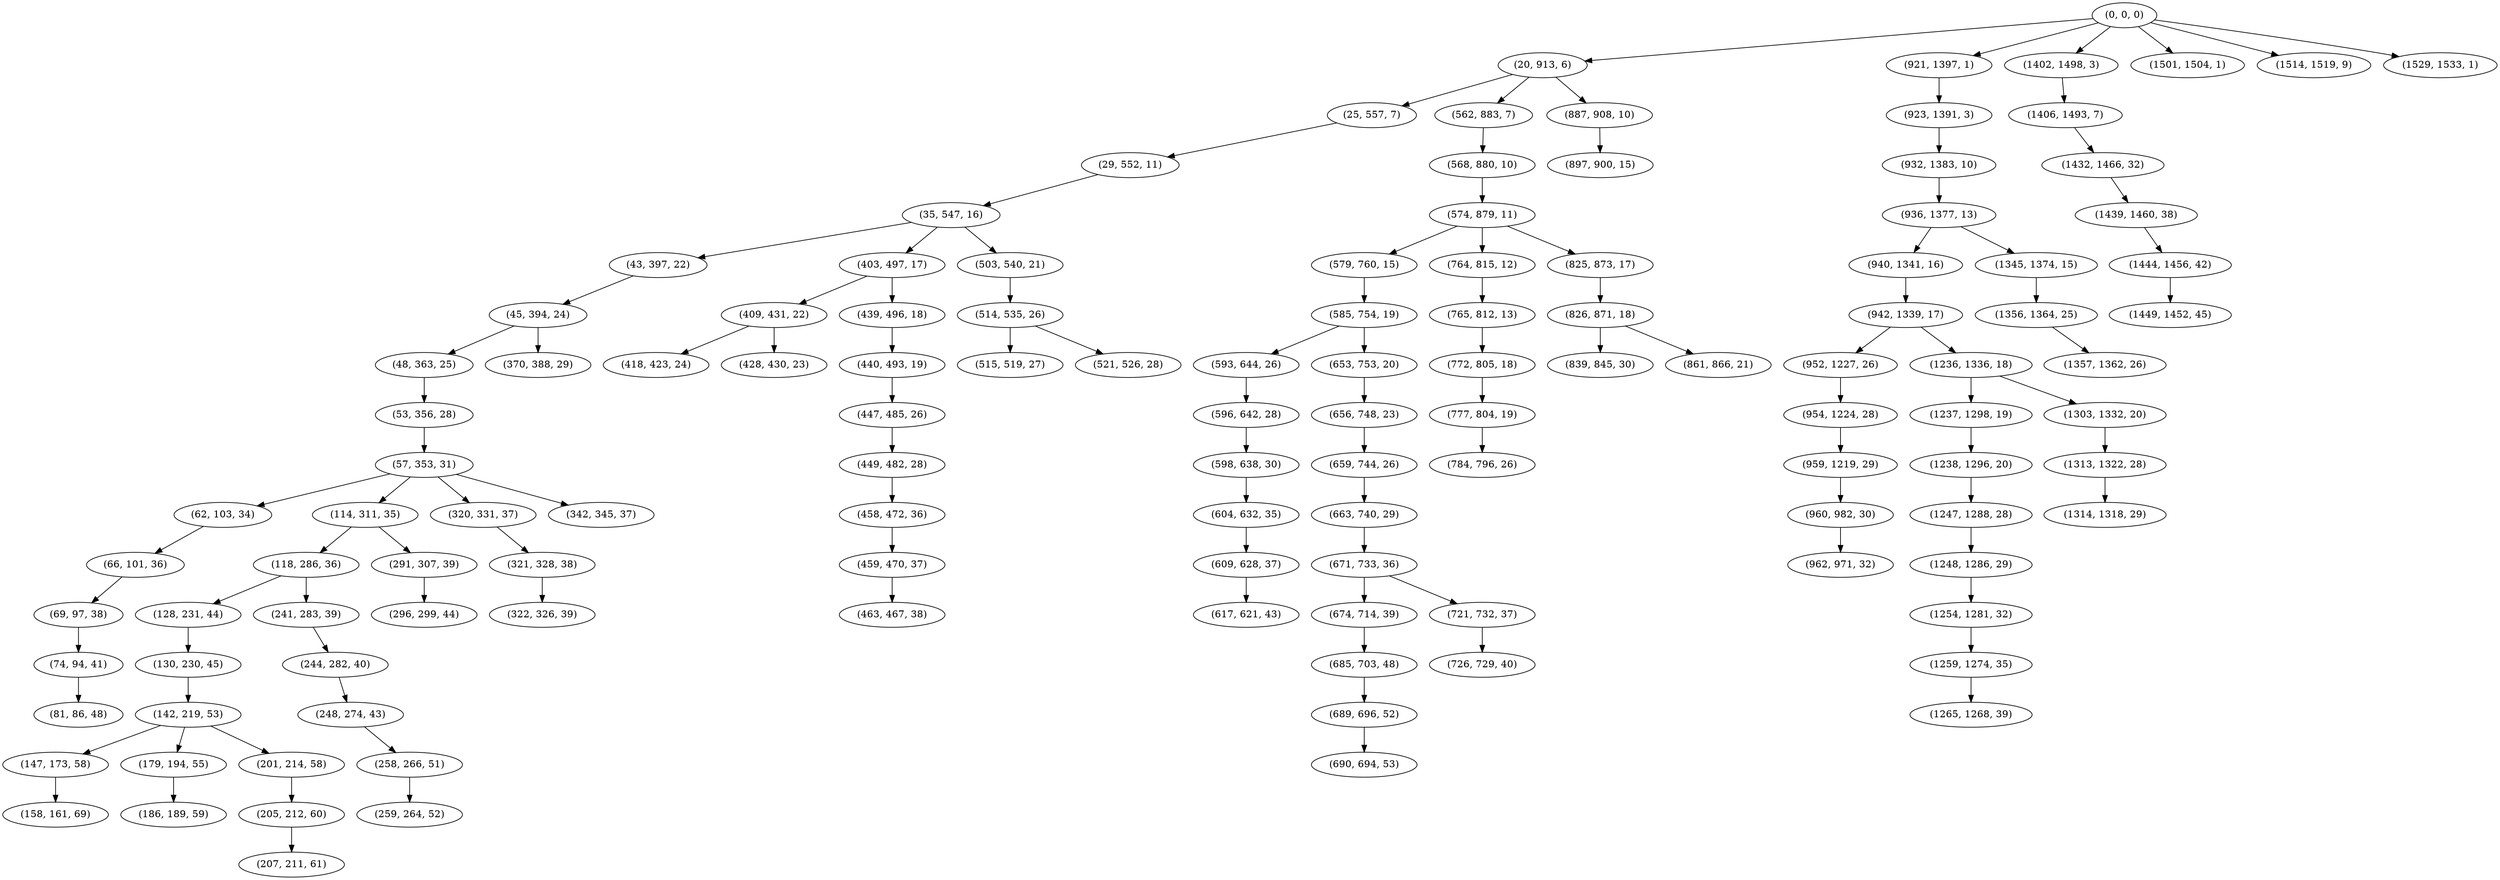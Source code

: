 digraph tree {
    "(0, 0, 0)";
    "(20, 913, 6)";
    "(25, 557, 7)";
    "(29, 552, 11)";
    "(35, 547, 16)";
    "(43, 397, 22)";
    "(45, 394, 24)";
    "(48, 363, 25)";
    "(53, 356, 28)";
    "(57, 353, 31)";
    "(62, 103, 34)";
    "(66, 101, 36)";
    "(69, 97, 38)";
    "(74, 94, 41)";
    "(81, 86, 48)";
    "(114, 311, 35)";
    "(118, 286, 36)";
    "(128, 231, 44)";
    "(130, 230, 45)";
    "(142, 219, 53)";
    "(147, 173, 58)";
    "(158, 161, 69)";
    "(179, 194, 55)";
    "(186, 189, 59)";
    "(201, 214, 58)";
    "(205, 212, 60)";
    "(207, 211, 61)";
    "(241, 283, 39)";
    "(244, 282, 40)";
    "(248, 274, 43)";
    "(258, 266, 51)";
    "(259, 264, 52)";
    "(291, 307, 39)";
    "(296, 299, 44)";
    "(320, 331, 37)";
    "(321, 328, 38)";
    "(322, 326, 39)";
    "(342, 345, 37)";
    "(370, 388, 29)";
    "(403, 497, 17)";
    "(409, 431, 22)";
    "(418, 423, 24)";
    "(428, 430, 23)";
    "(439, 496, 18)";
    "(440, 493, 19)";
    "(447, 485, 26)";
    "(449, 482, 28)";
    "(458, 472, 36)";
    "(459, 470, 37)";
    "(463, 467, 38)";
    "(503, 540, 21)";
    "(514, 535, 26)";
    "(515, 519, 27)";
    "(521, 526, 28)";
    "(562, 883, 7)";
    "(568, 880, 10)";
    "(574, 879, 11)";
    "(579, 760, 15)";
    "(585, 754, 19)";
    "(593, 644, 26)";
    "(596, 642, 28)";
    "(598, 638, 30)";
    "(604, 632, 35)";
    "(609, 628, 37)";
    "(617, 621, 43)";
    "(653, 753, 20)";
    "(656, 748, 23)";
    "(659, 744, 26)";
    "(663, 740, 29)";
    "(671, 733, 36)";
    "(674, 714, 39)";
    "(685, 703, 48)";
    "(689, 696, 52)";
    "(690, 694, 53)";
    "(721, 732, 37)";
    "(726, 729, 40)";
    "(764, 815, 12)";
    "(765, 812, 13)";
    "(772, 805, 18)";
    "(777, 804, 19)";
    "(784, 796, 26)";
    "(825, 873, 17)";
    "(826, 871, 18)";
    "(839, 845, 30)";
    "(861, 866, 21)";
    "(887, 908, 10)";
    "(897, 900, 15)";
    "(921, 1397, 1)";
    "(923, 1391, 3)";
    "(932, 1383, 10)";
    "(936, 1377, 13)";
    "(940, 1341, 16)";
    "(942, 1339, 17)";
    "(952, 1227, 26)";
    "(954, 1224, 28)";
    "(959, 1219, 29)";
    "(960, 982, 30)";
    "(962, 971, 32)";
    "(1236, 1336, 18)";
    "(1237, 1298, 19)";
    "(1238, 1296, 20)";
    "(1247, 1288, 28)";
    "(1248, 1286, 29)";
    "(1254, 1281, 32)";
    "(1259, 1274, 35)";
    "(1265, 1268, 39)";
    "(1303, 1332, 20)";
    "(1313, 1322, 28)";
    "(1314, 1318, 29)";
    "(1345, 1374, 15)";
    "(1356, 1364, 25)";
    "(1357, 1362, 26)";
    "(1402, 1498, 3)";
    "(1406, 1493, 7)";
    "(1432, 1466, 32)";
    "(1439, 1460, 38)";
    "(1444, 1456, 42)";
    "(1449, 1452, 45)";
    "(1501, 1504, 1)";
    "(1514, 1519, 9)";
    "(1529, 1533, 1)";
    "(0, 0, 0)" -> "(20, 913, 6)";
    "(0, 0, 0)" -> "(921, 1397, 1)";
    "(0, 0, 0)" -> "(1402, 1498, 3)";
    "(0, 0, 0)" -> "(1501, 1504, 1)";
    "(0, 0, 0)" -> "(1514, 1519, 9)";
    "(0, 0, 0)" -> "(1529, 1533, 1)";
    "(20, 913, 6)" -> "(25, 557, 7)";
    "(20, 913, 6)" -> "(562, 883, 7)";
    "(20, 913, 6)" -> "(887, 908, 10)";
    "(25, 557, 7)" -> "(29, 552, 11)";
    "(29, 552, 11)" -> "(35, 547, 16)";
    "(35, 547, 16)" -> "(43, 397, 22)";
    "(35, 547, 16)" -> "(403, 497, 17)";
    "(35, 547, 16)" -> "(503, 540, 21)";
    "(43, 397, 22)" -> "(45, 394, 24)";
    "(45, 394, 24)" -> "(48, 363, 25)";
    "(45, 394, 24)" -> "(370, 388, 29)";
    "(48, 363, 25)" -> "(53, 356, 28)";
    "(53, 356, 28)" -> "(57, 353, 31)";
    "(57, 353, 31)" -> "(62, 103, 34)";
    "(57, 353, 31)" -> "(114, 311, 35)";
    "(57, 353, 31)" -> "(320, 331, 37)";
    "(57, 353, 31)" -> "(342, 345, 37)";
    "(62, 103, 34)" -> "(66, 101, 36)";
    "(66, 101, 36)" -> "(69, 97, 38)";
    "(69, 97, 38)" -> "(74, 94, 41)";
    "(74, 94, 41)" -> "(81, 86, 48)";
    "(114, 311, 35)" -> "(118, 286, 36)";
    "(114, 311, 35)" -> "(291, 307, 39)";
    "(118, 286, 36)" -> "(128, 231, 44)";
    "(118, 286, 36)" -> "(241, 283, 39)";
    "(128, 231, 44)" -> "(130, 230, 45)";
    "(130, 230, 45)" -> "(142, 219, 53)";
    "(142, 219, 53)" -> "(147, 173, 58)";
    "(142, 219, 53)" -> "(179, 194, 55)";
    "(142, 219, 53)" -> "(201, 214, 58)";
    "(147, 173, 58)" -> "(158, 161, 69)";
    "(179, 194, 55)" -> "(186, 189, 59)";
    "(201, 214, 58)" -> "(205, 212, 60)";
    "(205, 212, 60)" -> "(207, 211, 61)";
    "(241, 283, 39)" -> "(244, 282, 40)";
    "(244, 282, 40)" -> "(248, 274, 43)";
    "(248, 274, 43)" -> "(258, 266, 51)";
    "(258, 266, 51)" -> "(259, 264, 52)";
    "(291, 307, 39)" -> "(296, 299, 44)";
    "(320, 331, 37)" -> "(321, 328, 38)";
    "(321, 328, 38)" -> "(322, 326, 39)";
    "(403, 497, 17)" -> "(409, 431, 22)";
    "(403, 497, 17)" -> "(439, 496, 18)";
    "(409, 431, 22)" -> "(418, 423, 24)";
    "(409, 431, 22)" -> "(428, 430, 23)";
    "(439, 496, 18)" -> "(440, 493, 19)";
    "(440, 493, 19)" -> "(447, 485, 26)";
    "(447, 485, 26)" -> "(449, 482, 28)";
    "(449, 482, 28)" -> "(458, 472, 36)";
    "(458, 472, 36)" -> "(459, 470, 37)";
    "(459, 470, 37)" -> "(463, 467, 38)";
    "(503, 540, 21)" -> "(514, 535, 26)";
    "(514, 535, 26)" -> "(515, 519, 27)";
    "(514, 535, 26)" -> "(521, 526, 28)";
    "(562, 883, 7)" -> "(568, 880, 10)";
    "(568, 880, 10)" -> "(574, 879, 11)";
    "(574, 879, 11)" -> "(579, 760, 15)";
    "(574, 879, 11)" -> "(764, 815, 12)";
    "(574, 879, 11)" -> "(825, 873, 17)";
    "(579, 760, 15)" -> "(585, 754, 19)";
    "(585, 754, 19)" -> "(593, 644, 26)";
    "(585, 754, 19)" -> "(653, 753, 20)";
    "(593, 644, 26)" -> "(596, 642, 28)";
    "(596, 642, 28)" -> "(598, 638, 30)";
    "(598, 638, 30)" -> "(604, 632, 35)";
    "(604, 632, 35)" -> "(609, 628, 37)";
    "(609, 628, 37)" -> "(617, 621, 43)";
    "(653, 753, 20)" -> "(656, 748, 23)";
    "(656, 748, 23)" -> "(659, 744, 26)";
    "(659, 744, 26)" -> "(663, 740, 29)";
    "(663, 740, 29)" -> "(671, 733, 36)";
    "(671, 733, 36)" -> "(674, 714, 39)";
    "(671, 733, 36)" -> "(721, 732, 37)";
    "(674, 714, 39)" -> "(685, 703, 48)";
    "(685, 703, 48)" -> "(689, 696, 52)";
    "(689, 696, 52)" -> "(690, 694, 53)";
    "(721, 732, 37)" -> "(726, 729, 40)";
    "(764, 815, 12)" -> "(765, 812, 13)";
    "(765, 812, 13)" -> "(772, 805, 18)";
    "(772, 805, 18)" -> "(777, 804, 19)";
    "(777, 804, 19)" -> "(784, 796, 26)";
    "(825, 873, 17)" -> "(826, 871, 18)";
    "(826, 871, 18)" -> "(839, 845, 30)";
    "(826, 871, 18)" -> "(861, 866, 21)";
    "(887, 908, 10)" -> "(897, 900, 15)";
    "(921, 1397, 1)" -> "(923, 1391, 3)";
    "(923, 1391, 3)" -> "(932, 1383, 10)";
    "(932, 1383, 10)" -> "(936, 1377, 13)";
    "(936, 1377, 13)" -> "(940, 1341, 16)";
    "(936, 1377, 13)" -> "(1345, 1374, 15)";
    "(940, 1341, 16)" -> "(942, 1339, 17)";
    "(942, 1339, 17)" -> "(952, 1227, 26)";
    "(942, 1339, 17)" -> "(1236, 1336, 18)";
    "(952, 1227, 26)" -> "(954, 1224, 28)";
    "(954, 1224, 28)" -> "(959, 1219, 29)";
    "(959, 1219, 29)" -> "(960, 982, 30)";
    "(960, 982, 30)" -> "(962, 971, 32)";
    "(1236, 1336, 18)" -> "(1237, 1298, 19)";
    "(1236, 1336, 18)" -> "(1303, 1332, 20)";
    "(1237, 1298, 19)" -> "(1238, 1296, 20)";
    "(1238, 1296, 20)" -> "(1247, 1288, 28)";
    "(1247, 1288, 28)" -> "(1248, 1286, 29)";
    "(1248, 1286, 29)" -> "(1254, 1281, 32)";
    "(1254, 1281, 32)" -> "(1259, 1274, 35)";
    "(1259, 1274, 35)" -> "(1265, 1268, 39)";
    "(1303, 1332, 20)" -> "(1313, 1322, 28)";
    "(1313, 1322, 28)" -> "(1314, 1318, 29)";
    "(1345, 1374, 15)" -> "(1356, 1364, 25)";
    "(1356, 1364, 25)" -> "(1357, 1362, 26)";
    "(1402, 1498, 3)" -> "(1406, 1493, 7)";
    "(1406, 1493, 7)" -> "(1432, 1466, 32)";
    "(1432, 1466, 32)" -> "(1439, 1460, 38)";
    "(1439, 1460, 38)" -> "(1444, 1456, 42)";
    "(1444, 1456, 42)" -> "(1449, 1452, 45)";
}
